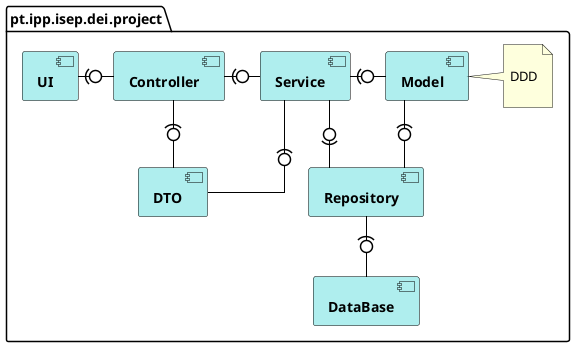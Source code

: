 @startuml
skinparam linetype ortho

skinparam component {
	BackgroundColor PaleTurquoise
	ArrowColor Black
	BorderColor Black
	FontStyle Bold
}

hide circle

package "pt.ipp.isep.dei.project" {
[UI] -right(0- [Controller]
[Service] -down(0- [DTO]
[Controller] -right(0- [Service]
[Service] -right(0- [Model]
[Model] -down(0- [Repository]
[Repository] -up(0- [Service]
[Repository] -down(0- [DataBase]
[Controller] -(0- [DTO]


note right of [Model]

DDD

end note
}

@enduml
